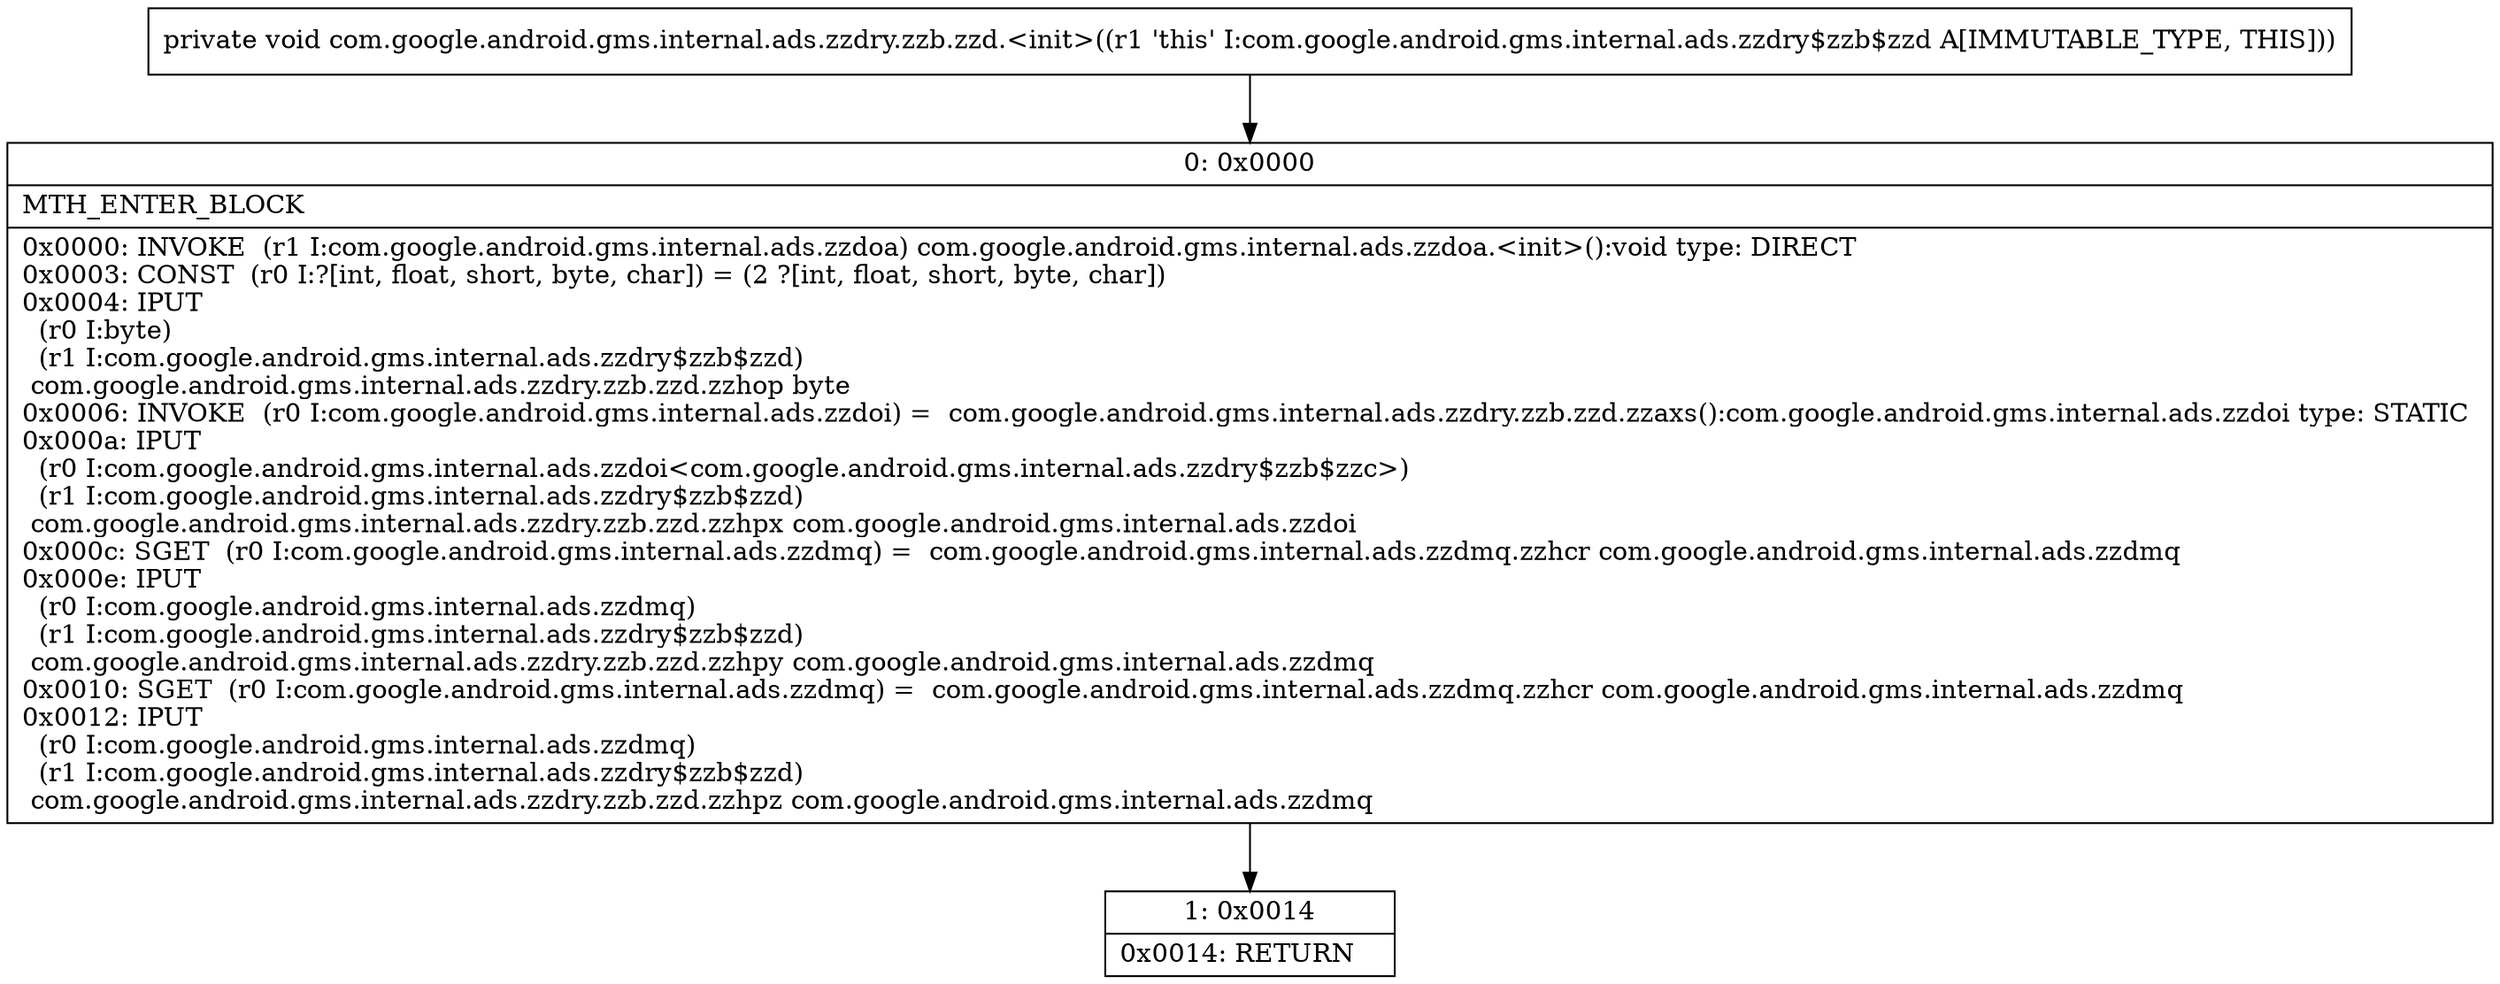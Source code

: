 digraph "CFG forcom.google.android.gms.internal.ads.zzdry.zzb.zzd.\<init\>()V" {
Node_0 [shape=record,label="{0\:\ 0x0000|MTH_ENTER_BLOCK\l|0x0000: INVOKE  (r1 I:com.google.android.gms.internal.ads.zzdoa) com.google.android.gms.internal.ads.zzdoa.\<init\>():void type: DIRECT \l0x0003: CONST  (r0 I:?[int, float, short, byte, char]) = (2 ?[int, float, short, byte, char]) \l0x0004: IPUT  \l  (r0 I:byte)\l  (r1 I:com.google.android.gms.internal.ads.zzdry$zzb$zzd)\l com.google.android.gms.internal.ads.zzdry.zzb.zzd.zzhop byte \l0x0006: INVOKE  (r0 I:com.google.android.gms.internal.ads.zzdoi) =  com.google.android.gms.internal.ads.zzdry.zzb.zzd.zzaxs():com.google.android.gms.internal.ads.zzdoi type: STATIC \l0x000a: IPUT  \l  (r0 I:com.google.android.gms.internal.ads.zzdoi\<com.google.android.gms.internal.ads.zzdry$zzb$zzc\>)\l  (r1 I:com.google.android.gms.internal.ads.zzdry$zzb$zzd)\l com.google.android.gms.internal.ads.zzdry.zzb.zzd.zzhpx com.google.android.gms.internal.ads.zzdoi \l0x000c: SGET  (r0 I:com.google.android.gms.internal.ads.zzdmq) =  com.google.android.gms.internal.ads.zzdmq.zzhcr com.google.android.gms.internal.ads.zzdmq \l0x000e: IPUT  \l  (r0 I:com.google.android.gms.internal.ads.zzdmq)\l  (r1 I:com.google.android.gms.internal.ads.zzdry$zzb$zzd)\l com.google.android.gms.internal.ads.zzdry.zzb.zzd.zzhpy com.google.android.gms.internal.ads.zzdmq \l0x0010: SGET  (r0 I:com.google.android.gms.internal.ads.zzdmq) =  com.google.android.gms.internal.ads.zzdmq.zzhcr com.google.android.gms.internal.ads.zzdmq \l0x0012: IPUT  \l  (r0 I:com.google.android.gms.internal.ads.zzdmq)\l  (r1 I:com.google.android.gms.internal.ads.zzdry$zzb$zzd)\l com.google.android.gms.internal.ads.zzdry.zzb.zzd.zzhpz com.google.android.gms.internal.ads.zzdmq \l}"];
Node_1 [shape=record,label="{1\:\ 0x0014|0x0014: RETURN   \l}"];
MethodNode[shape=record,label="{private void com.google.android.gms.internal.ads.zzdry.zzb.zzd.\<init\>((r1 'this' I:com.google.android.gms.internal.ads.zzdry$zzb$zzd A[IMMUTABLE_TYPE, THIS])) }"];
MethodNode -> Node_0;
Node_0 -> Node_1;
}

